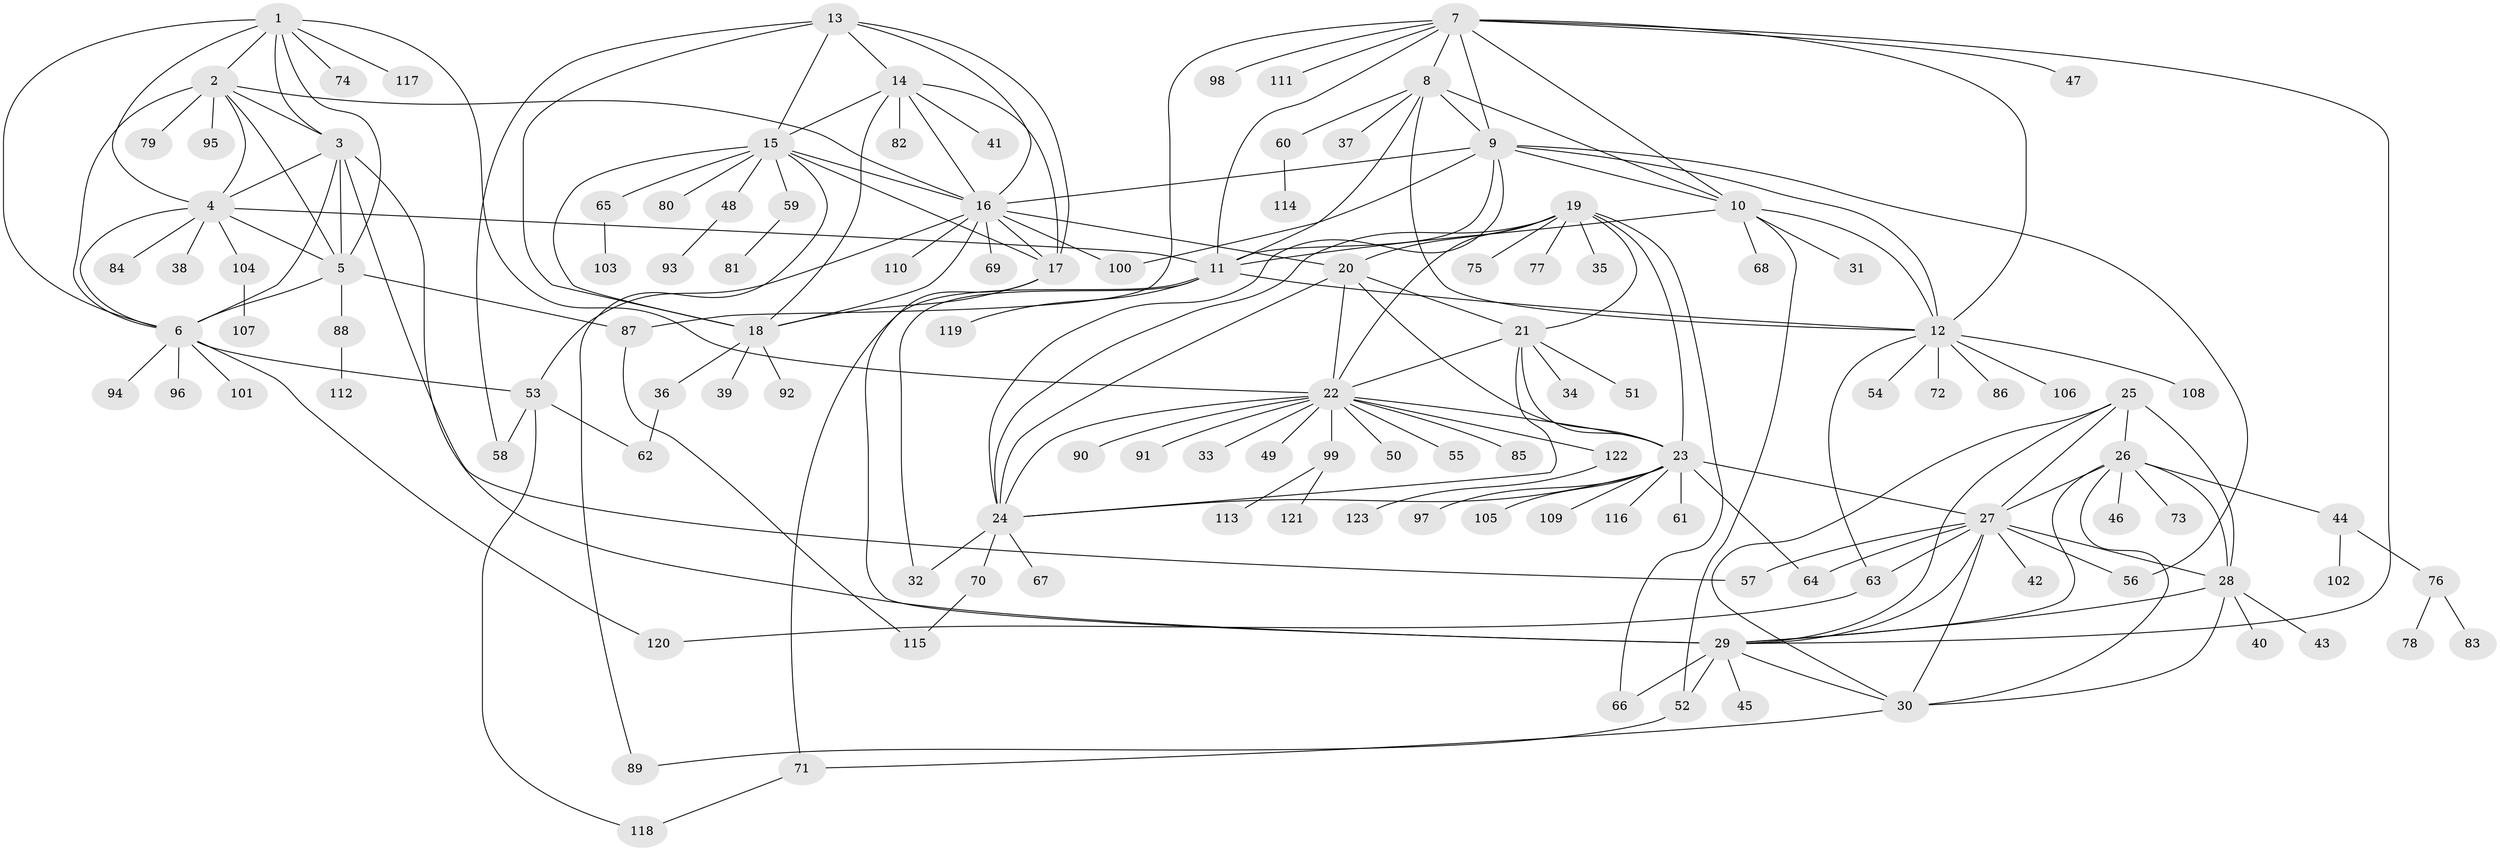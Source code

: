 // Generated by graph-tools (version 1.1) at 2025/50/03/09/25 03:50:36]
// undirected, 123 vertices, 195 edges
graph export_dot {
graph [start="1"]
  node [color=gray90,style=filled];
  1;
  2;
  3;
  4;
  5;
  6;
  7;
  8;
  9;
  10;
  11;
  12;
  13;
  14;
  15;
  16;
  17;
  18;
  19;
  20;
  21;
  22;
  23;
  24;
  25;
  26;
  27;
  28;
  29;
  30;
  31;
  32;
  33;
  34;
  35;
  36;
  37;
  38;
  39;
  40;
  41;
  42;
  43;
  44;
  45;
  46;
  47;
  48;
  49;
  50;
  51;
  52;
  53;
  54;
  55;
  56;
  57;
  58;
  59;
  60;
  61;
  62;
  63;
  64;
  65;
  66;
  67;
  68;
  69;
  70;
  71;
  72;
  73;
  74;
  75;
  76;
  77;
  78;
  79;
  80;
  81;
  82;
  83;
  84;
  85;
  86;
  87;
  88;
  89;
  90;
  91;
  92;
  93;
  94;
  95;
  96;
  97;
  98;
  99;
  100;
  101;
  102;
  103;
  104;
  105;
  106;
  107;
  108;
  109;
  110;
  111;
  112;
  113;
  114;
  115;
  116;
  117;
  118;
  119;
  120;
  121;
  122;
  123;
  1 -- 2;
  1 -- 3;
  1 -- 4;
  1 -- 5;
  1 -- 6;
  1 -- 22;
  1 -- 74;
  1 -- 117;
  2 -- 3;
  2 -- 4;
  2 -- 5;
  2 -- 6;
  2 -- 16;
  2 -- 79;
  2 -- 95;
  3 -- 4;
  3 -- 5;
  3 -- 6;
  3 -- 29;
  3 -- 57;
  4 -- 5;
  4 -- 6;
  4 -- 11;
  4 -- 38;
  4 -- 84;
  4 -- 104;
  5 -- 6;
  5 -- 87;
  5 -- 88;
  6 -- 53;
  6 -- 94;
  6 -- 96;
  6 -- 101;
  6 -- 120;
  7 -- 8;
  7 -- 9;
  7 -- 10;
  7 -- 11;
  7 -- 12;
  7 -- 29;
  7 -- 47;
  7 -- 87;
  7 -- 98;
  7 -- 111;
  8 -- 9;
  8 -- 10;
  8 -- 11;
  8 -- 12;
  8 -- 37;
  8 -- 60;
  9 -- 10;
  9 -- 11;
  9 -- 12;
  9 -- 16;
  9 -- 24;
  9 -- 56;
  9 -- 100;
  10 -- 11;
  10 -- 12;
  10 -- 31;
  10 -- 52;
  10 -- 68;
  11 -- 12;
  11 -- 32;
  11 -- 71;
  11 -- 119;
  12 -- 54;
  12 -- 63;
  12 -- 72;
  12 -- 86;
  12 -- 106;
  12 -- 108;
  13 -- 14;
  13 -- 15;
  13 -- 16;
  13 -- 17;
  13 -- 18;
  13 -- 58;
  14 -- 15;
  14 -- 16;
  14 -- 17;
  14 -- 18;
  14 -- 41;
  14 -- 82;
  15 -- 16;
  15 -- 17;
  15 -- 18;
  15 -- 48;
  15 -- 59;
  15 -- 65;
  15 -- 80;
  15 -- 89;
  16 -- 17;
  16 -- 18;
  16 -- 20;
  16 -- 53;
  16 -- 69;
  16 -- 100;
  16 -- 110;
  17 -- 18;
  17 -- 29;
  18 -- 36;
  18 -- 39;
  18 -- 92;
  19 -- 20;
  19 -- 21;
  19 -- 22;
  19 -- 23;
  19 -- 24;
  19 -- 35;
  19 -- 66;
  19 -- 75;
  19 -- 77;
  20 -- 21;
  20 -- 22;
  20 -- 23;
  20 -- 24;
  21 -- 22;
  21 -- 23;
  21 -- 24;
  21 -- 34;
  21 -- 51;
  22 -- 23;
  22 -- 24;
  22 -- 33;
  22 -- 49;
  22 -- 50;
  22 -- 55;
  22 -- 85;
  22 -- 90;
  22 -- 91;
  22 -- 99;
  22 -- 122;
  23 -- 24;
  23 -- 27;
  23 -- 61;
  23 -- 64;
  23 -- 97;
  23 -- 105;
  23 -- 109;
  23 -- 116;
  24 -- 32;
  24 -- 67;
  24 -- 70;
  25 -- 26;
  25 -- 27;
  25 -- 28;
  25 -- 29;
  25 -- 30;
  26 -- 27;
  26 -- 28;
  26 -- 29;
  26 -- 30;
  26 -- 44;
  26 -- 46;
  26 -- 73;
  27 -- 28;
  27 -- 29;
  27 -- 30;
  27 -- 42;
  27 -- 56;
  27 -- 57;
  27 -- 63;
  27 -- 64;
  28 -- 29;
  28 -- 30;
  28 -- 40;
  28 -- 43;
  29 -- 30;
  29 -- 45;
  29 -- 52;
  29 -- 66;
  30 -- 71;
  36 -- 62;
  44 -- 76;
  44 -- 102;
  48 -- 93;
  52 -- 89;
  53 -- 58;
  53 -- 62;
  53 -- 118;
  59 -- 81;
  60 -- 114;
  63 -- 120;
  65 -- 103;
  70 -- 115;
  71 -- 118;
  76 -- 78;
  76 -- 83;
  87 -- 115;
  88 -- 112;
  99 -- 113;
  99 -- 121;
  104 -- 107;
  122 -- 123;
}
